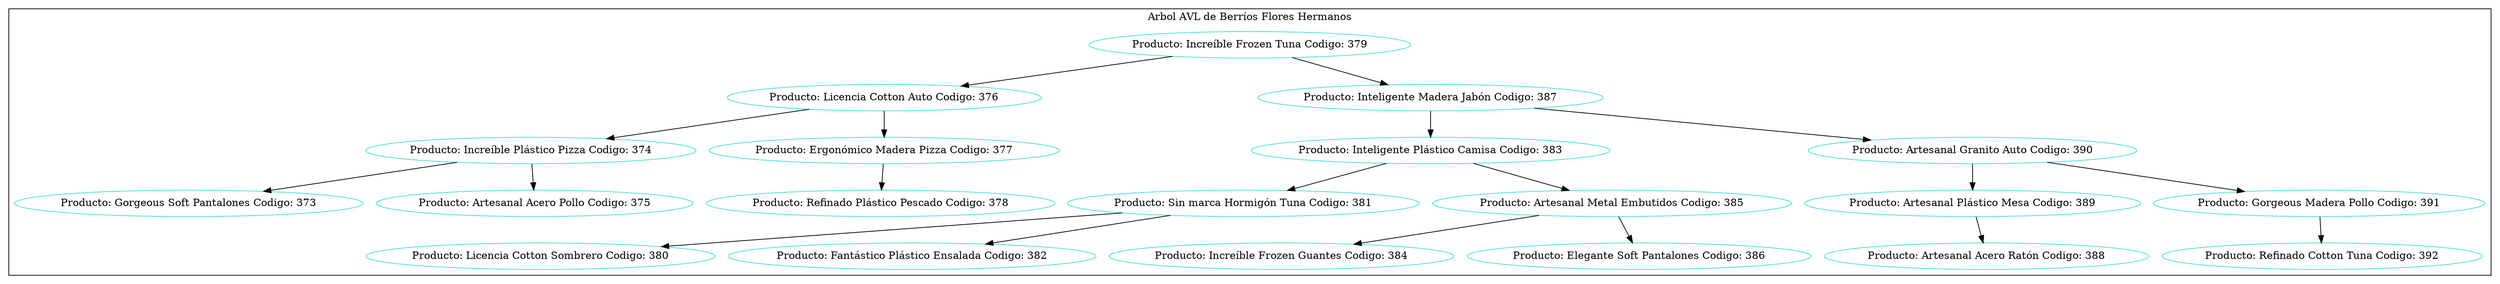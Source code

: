 digraph Hash{
node [color ="turquoise"];
subgraph clusterMarco {label="Arbol AVL de Berríos Flores Hermanos";color=black;
node[label="Producto: Increíble Frozen Tuna Codigo: 379"]379;
node[label="Producto: Licencia Cotton Auto Codigo: 376"]376;
node[label="Producto: Increíble Plástico Pizza Codigo: 374"]374;
node[label="Producto: Gorgeous Soft Pantalones Codigo: 373"]373;
node[label="Producto: Artesanal Acero Pollo Codigo: 375"]375;
node[label="Producto: Ergonómico Madera Pizza Codigo: 377"]377;
node[label="Producto: Refinado Plástico Pescado Codigo: 378"]378;
node[label="Producto: Inteligente Madera Jabón Codigo: 387"]387;
node[label="Producto: Inteligente Plástico Camisa Codigo: 383"]383;
node[label="Producto: Sin marca Hormigón Tuna Codigo: 381"]381;
node[label="Producto: Licencia Cotton Sombrero Codigo: 380"]380;
node[label="Producto: Fantástico Plástico Ensalada Codigo: 382"]382;
node[label="Producto: Artesanal Metal Embutidos Codigo: 385"]385;
node[label="Producto: Increíble Frozen Guantes Codigo: 384"]384;
node[label="Producto: Elegante Soft Pantalones Codigo: 386"]386;
node[label="Producto: Artesanal Granito Auto Codigo: 390"]390;
node[label="Producto: Artesanal Plástico Mesa Codigo: 389"]389;
node[label="Producto: Artesanal Acero Ratón Codigo: 388"]388;
node[label="Producto: Gorgeous Madera Pollo Codigo: 391"]391;
node[label="Producto: Refinado Cotton Tuna Codigo: 392"]392;
374->373;
374->375;
376->374;
377->378;
376->377;
379->376;
381->380;
381->382;
383->381;
385->384;
385->386;
383->385;
387->383;
389->388;
390->389;
391->392;
390->391;
387->390;
379->387;
}
}